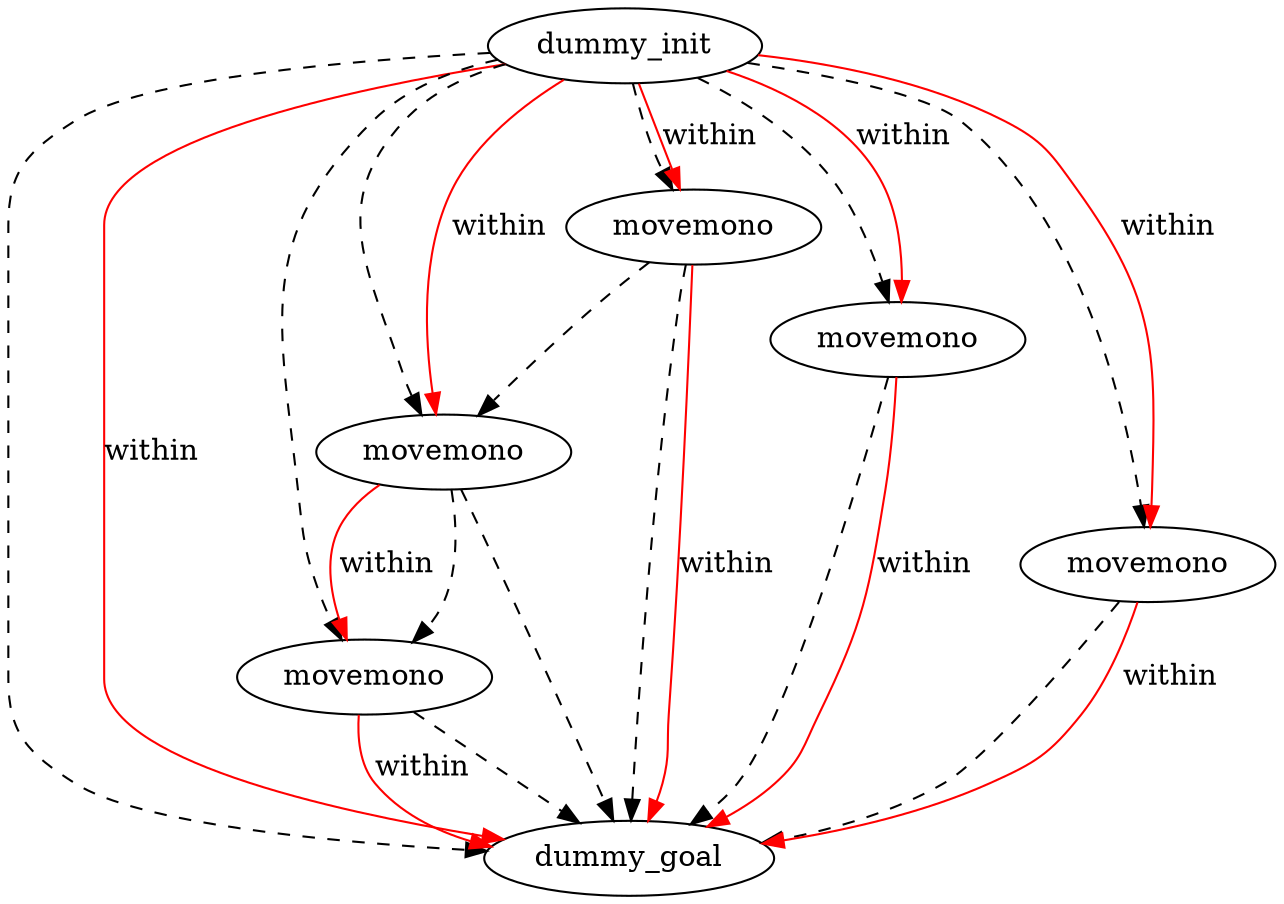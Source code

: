 digraph {
	"a0b919bf-c62a-ede7-0e9a-de80015d82e9" [label=dummy_init]
	"dfcff1bb-185b-b945-612d-f3ad308c8ae1" [label=dummy_goal]
	"7ef5ea21-e417-7ad2-9f1a-c758fbf024e5" [label=movemono]
	"abf876f5-c26f-80a0-fa26-0ff87e4136ca" [label=movemono]
	"d1d24f3c-d832-adc3-fe7e-78b940448d22" [label=movemono]
	"e79263c6-239a-7a2b-6828-fcbb51ce7368" [label=movemono]
	"e8f482e5-254e-6f18-1dbf-ceae558e8724" [label=movemono]
	"a0b919bf-c62a-ede7-0e9a-de80015d82e9" -> "dfcff1bb-185b-b945-612d-f3ad308c8ae1" [color=black style=dashed]
	"d1d24f3c-d832-adc3-fe7e-78b940448d22" -> "e8f482e5-254e-6f18-1dbf-ceae558e8724" [color=black style=dashed]
	"e8f482e5-254e-6f18-1dbf-ceae558e8724" -> "7ef5ea21-e417-7ad2-9f1a-c758fbf024e5" [color=black style=dashed]
	"e79263c6-239a-7a2b-6828-fcbb51ce7368" -> "dfcff1bb-185b-b945-612d-f3ad308c8ae1" [color=black style=dashed]
	"abf876f5-c26f-80a0-fa26-0ff87e4136ca" -> "dfcff1bb-185b-b945-612d-f3ad308c8ae1" [color=black style=dashed]
	"a0b919bf-c62a-ede7-0e9a-de80015d82e9" -> "d1d24f3c-d832-adc3-fe7e-78b940448d22" [color=black style=dashed]
	"e8f482e5-254e-6f18-1dbf-ceae558e8724" -> "dfcff1bb-185b-b945-612d-f3ad308c8ae1" [color=black style=dashed]
	"7ef5ea21-e417-7ad2-9f1a-c758fbf024e5" -> "dfcff1bb-185b-b945-612d-f3ad308c8ae1" [color=black style=dashed]
	"a0b919bf-c62a-ede7-0e9a-de80015d82e9" -> "e8f482e5-254e-6f18-1dbf-ceae558e8724" [color=black style=dashed]
	"a0b919bf-c62a-ede7-0e9a-de80015d82e9" -> "e79263c6-239a-7a2b-6828-fcbb51ce7368" [color=black style=dashed]
	"d1d24f3c-d832-adc3-fe7e-78b940448d22" -> "dfcff1bb-185b-b945-612d-f3ad308c8ae1" [color=black style=dashed]
	"a0b919bf-c62a-ede7-0e9a-de80015d82e9" -> "7ef5ea21-e417-7ad2-9f1a-c758fbf024e5" [color=black style=dashed]
	"a0b919bf-c62a-ede7-0e9a-de80015d82e9" -> "abf876f5-c26f-80a0-fa26-0ff87e4136ca" [color=black style=dashed]
	"d1d24f3c-d832-adc3-fe7e-78b940448d22" -> "dfcff1bb-185b-b945-612d-f3ad308c8ae1" [label=within color=red]
	"a0b919bf-c62a-ede7-0e9a-de80015d82e9" -> "e79263c6-239a-7a2b-6828-fcbb51ce7368" [label=within color=red]
	"abf876f5-c26f-80a0-fa26-0ff87e4136ca" -> "dfcff1bb-185b-b945-612d-f3ad308c8ae1" [label=within color=red]
	"a0b919bf-c62a-ede7-0e9a-de80015d82e9" -> "d1d24f3c-d832-adc3-fe7e-78b940448d22" [label=within color=red]
	"e79263c6-239a-7a2b-6828-fcbb51ce7368" -> "dfcff1bb-185b-b945-612d-f3ad308c8ae1" [label=within color=red]
	"a0b919bf-c62a-ede7-0e9a-de80015d82e9" -> "e8f482e5-254e-6f18-1dbf-ceae558e8724" [label=within color=red]
	"a0b919bf-c62a-ede7-0e9a-de80015d82e9" -> "dfcff1bb-185b-b945-612d-f3ad308c8ae1" [label=within color=red]
	"7ef5ea21-e417-7ad2-9f1a-c758fbf024e5" -> "dfcff1bb-185b-b945-612d-f3ad308c8ae1" [label=within color=red]
	"e8f482e5-254e-6f18-1dbf-ceae558e8724" -> "7ef5ea21-e417-7ad2-9f1a-c758fbf024e5" [label=within color=red]
	"a0b919bf-c62a-ede7-0e9a-de80015d82e9" -> "abf876f5-c26f-80a0-fa26-0ff87e4136ca" [label=within color=red]
}
